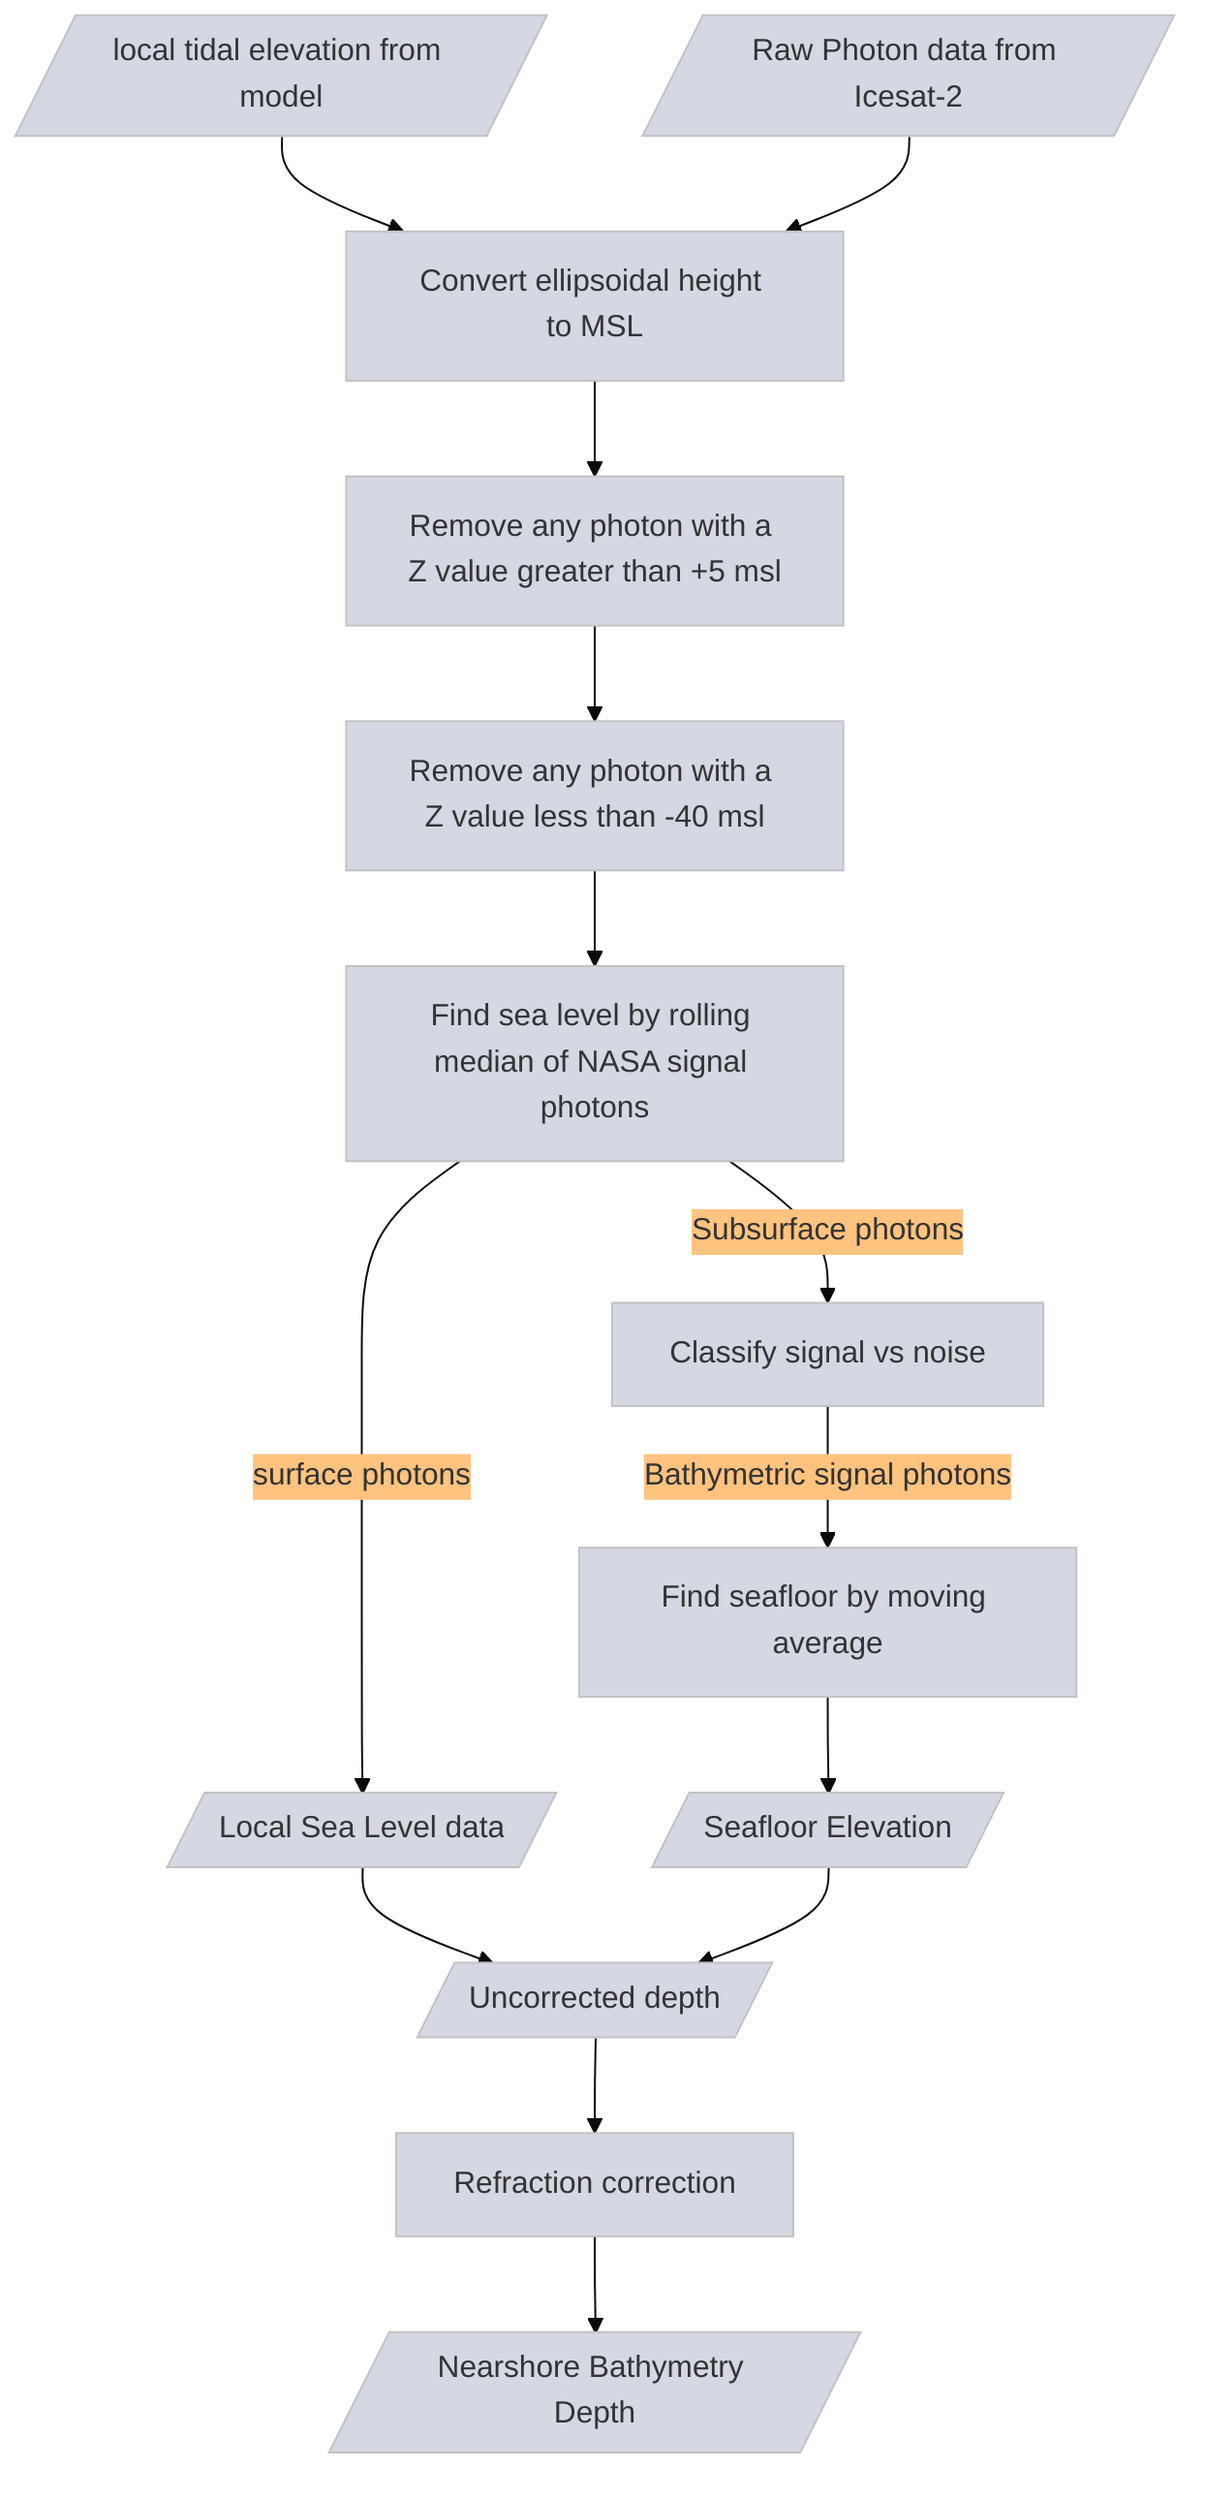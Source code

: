 %%{init: {'theme': 'base', 'themeVariables': { 'primaryColor': '#d3d8e3','secondaryColor':'#ffc380'}}}%%

flowchart TD
    %% 
    ph[/Raw Photon data from Icesat-2/] 
    strip_high[Remove any photon with a Z value greater than +5 msl]
    strip_lo[Remove any photon with a Z value less than -40 msl]
    msl[Find sea level by rolling median of NASA signal photons]
    SNsplit[Classify signal vs noise]
    msldata[/Local Sea Level data/]
    tidemodel[/local tidal elevation from model/]
    tides[Convert ellipsoidal height to MSL]
    mov_avg_seafloor[Find seafloor by moving average]
    seafloorheight[/Seafloor Elevation/]
    uncorr[/Uncorrected depth/]
    refr[Refraction correction]
    msl-->|surface photons| msldata --> uncorr

    SNsplit -->|Bathymetric signal photons| mov_avg_seafloor-->seafloorheight --> uncorr
    %%SNsplit --> |Noise photons| disc[Discard]
    tidemodel-->tides
    ph-->tides-->strip_high-->strip_lo-->msl 
    msl-->|Subsurface photons|SNsplit
    uncorr --> refr --> bathydata[/Nearshore Bathymetry Depth/]